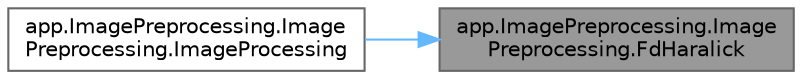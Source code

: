digraph "app.ImagePreprocessing.ImagePreprocessing.FdHaralick"
{
 // LATEX_PDF_SIZE
  bgcolor="transparent";
  edge [fontname=Helvetica,fontsize=10,labelfontname=Helvetica,labelfontsize=10];
  node [fontname=Helvetica,fontsize=10,shape=box,height=0.2,width=0.4];
  rankdir="RL";
  Node1 [id="Node000001",label="app.ImagePreprocessing.Image\lPreprocessing.FdHaralick",height=0.2,width=0.4,color="gray40", fillcolor="grey60", style="filled", fontcolor="black",tooltip=" "];
  Node1 -> Node2 [id="edge1_Node000001_Node000002",dir="back",color="steelblue1",style="solid",tooltip=" "];
  Node2 [id="Node000002",label="app.ImagePreprocessing.Image\lPreprocessing.ImageProcessing",height=0.2,width=0.4,color="grey40", fillcolor="white", style="filled",URL="$classapp_1_1_image_preprocessing_1_1_image_preprocessing.html#ac639adc444233ac749e59e408ea760ce",tooltip=" "];
}
